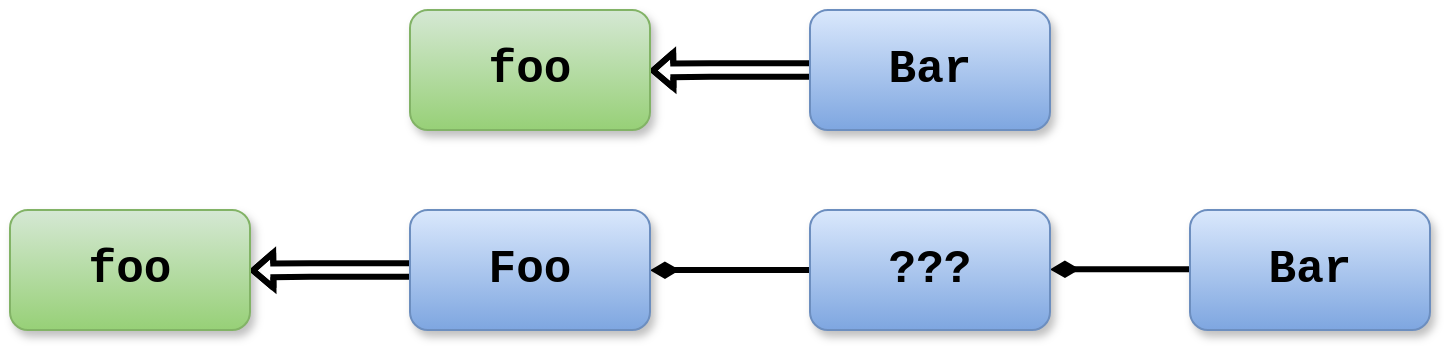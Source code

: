 <mxfile version="13.1.3" type="google"><diagram id="fCxM4NqtQLKaLducNMoE" name="Page-1"><mxGraphModel dx="1186" dy="706" grid="1" gridSize="10" guides="1" tooltips="1" connect="1" arrows="1" fold="1" page="1" pageScale="1" pageWidth="827" pageHeight="1169" math="0" shadow="0"><root><mxCell id="0"/><mxCell id="1" parent="0"/><mxCell id="cXvjOhbAZvWbkTFOQVMZ-27" value="" style="rounded=0;orthogonalLoop=1;jettySize=auto;html=1;fontSize=23;strokeWidth=3;startArrow=none;startFill=0;endArrow=block;endFill=0;shape=flexArrow;width=4.828;endSize=2.386;endWidth=7.705;edgeStyle=orthogonalEdgeStyle;anchorPointDirection=1;snapToPoint=0;" edge="1" parent="1"><mxGeometry relative="1" as="geometry"><mxPoint x="540" y="340" as="sourcePoint"/><mxPoint x="430" y="340.25" as="targetPoint"/><Array as="points"><mxPoint x="460" y="340"/></Array></mxGeometry></mxCell><mxCell id="cXvjOhbAZvWbkTFOQVMZ-20" value="" style="edgeStyle=orthogonalEdgeStyle;rounded=0;orthogonalLoop=1;jettySize=auto;html=1;fontSize=23;strokeWidth=3;endArrow=diamondThin;endFill=1;" edge="1" parent="1"><mxGeometry relative="1" as="geometry"><mxPoint x="530" y="440" as="sourcePoint"/><mxPoint x="430" y="440.14" as="targetPoint"/><Array as="points"><mxPoint x="450" y="440.14"/><mxPoint x="450" y="440.14"/></Array></mxGeometry></mxCell><mxCell id="cXvjOhbAZvWbkTFOQVMZ-22" value="" style="edgeStyle=orthogonalEdgeStyle;rounded=0;orthogonalLoop=1;jettySize=auto;html=1;fontSize=23;strokeWidth=3;endArrow=diamondThin;endFill=1;" edge="1" parent="1"><mxGeometry relative="1" as="geometry"><mxPoint x="730" y="439.58" as="sourcePoint"/><mxPoint x="630" y="439.72" as="targetPoint"/><Array as="points"><mxPoint x="650" y="439.72"/><mxPoint x="650" y="439.72"/></Array></mxGeometry></mxCell><mxCell id="cXvjOhbAZvWbkTFOQVMZ-15" value="" style="rounded=0;orthogonalLoop=1;jettySize=auto;html=1;fontSize=23;strokeWidth=3;startArrow=none;startFill=0;endArrow=block;endFill=0;shape=flexArrow;width=4.828;endSize=2.386;endWidth=7.705;edgeStyle=orthogonalEdgeStyle;anchorPointDirection=1;snapToPoint=0;" edge="1" parent="1"><mxGeometry relative="1" as="geometry"><mxPoint x="340" y="440" as="sourcePoint"/><mxPoint x="230" y="440.25" as="targetPoint"/><Array as="points"><mxPoint x="260" y="440"/></Array></mxGeometry></mxCell><mxCell id="cXvjOhbAZvWbkTFOQVMZ-7" value="foo" style="rounded=1;whiteSpace=wrap;html=1;fontFamily=Courier New;fontSize=23;fontStyle=1;shadow=1;gradientColor=#97d077;fillColor=#d5e8d4;strokeColor=#82b366;" vertex="1" parent="1"><mxGeometry x="110" y="410" width="120" height="60" as="geometry"/></mxCell><mxCell id="cXvjOhbAZvWbkTFOQVMZ-8" value="Foo" style="rounded=1;whiteSpace=wrap;html=1;fontFamily=Courier New;fontSize=23;fontStyle=1;shadow=1;glass=0;comic=0;fillColor=#dae8fc;strokeColor=#6c8ebf;gradientColor=#7ea6e0;" vertex="1" parent="1"><mxGeometry x="310" y="410" width="120" height="60" as="geometry"/></mxCell><mxCell id="cXvjOhbAZvWbkTFOQVMZ-21" value="???" style="rounded=1;whiteSpace=wrap;html=1;fontFamily=Courier New;fontSize=23;fontStyle=1;shadow=1;glass=0;comic=0;fillColor=#dae8fc;strokeColor=#6c8ebf;gradientColor=#7ea6e0;" vertex="1" parent="1"><mxGeometry x="510" y="410" width="120" height="60" as="geometry"/></mxCell><mxCell id="cXvjOhbAZvWbkTFOQVMZ-23" value="Bar" style="rounded=1;whiteSpace=wrap;html=1;fontFamily=Courier New;fontSize=23;fontStyle=1;shadow=1;glass=0;comic=0;fillColor=#dae8fc;strokeColor=#6c8ebf;gradientColor=#7ea6e0;" vertex="1" parent="1"><mxGeometry x="700" y="410" width="120" height="60" as="geometry"/></mxCell><mxCell id="cXvjOhbAZvWbkTFOQVMZ-26" value="foo" style="rounded=1;whiteSpace=wrap;html=1;fontFamily=Courier New;fontSize=23;fontStyle=1;shadow=1;gradientColor=#97d077;fillColor=#d5e8d4;strokeColor=#82b366;" vertex="1" parent="1"><mxGeometry x="310" y="310" width="120" height="60" as="geometry"/></mxCell><mxCell id="cXvjOhbAZvWbkTFOQVMZ-28" value="Bar" style="rounded=1;whiteSpace=wrap;html=1;fontFamily=Courier New;fontSize=23;fontStyle=1;shadow=1;glass=0;comic=0;fillColor=#dae8fc;strokeColor=#6c8ebf;gradientColor=#7ea6e0;" vertex="1" parent="1"><mxGeometry x="510" y="310" width="120" height="60" as="geometry"/></mxCell></root></mxGraphModel></diagram></mxfile>